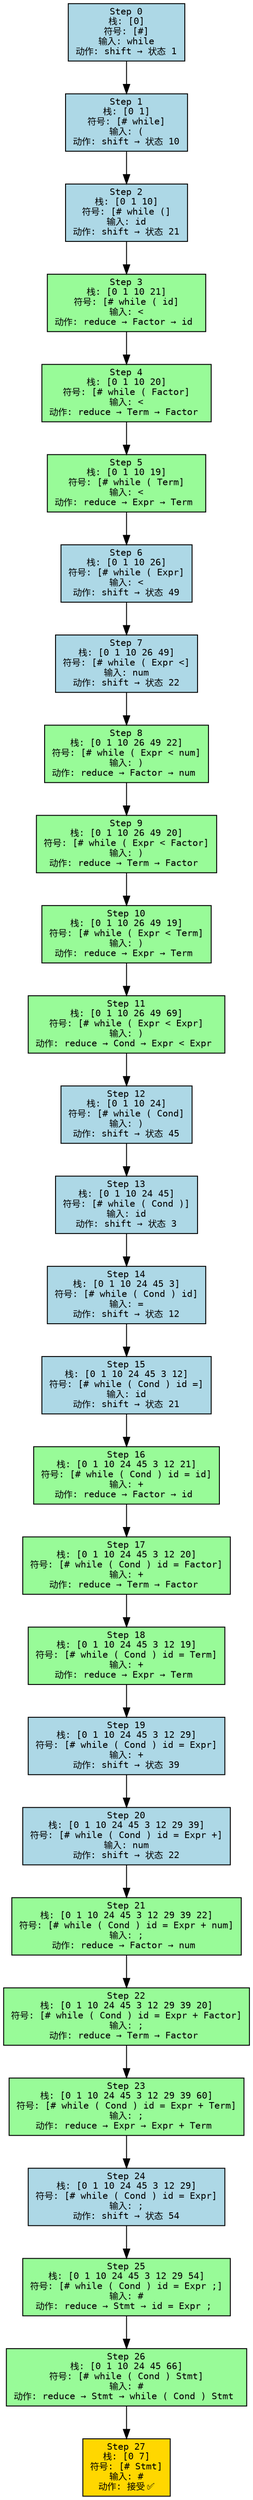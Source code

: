 digraph ParseFlow {
  rankdir=TB;
  node [shape=box, fontname="monospace", fontsize=10];
  edge [fontname="monospace"];
  step0 [label="Step 0\n栈: [0]\n符号: [#]\n输入: while\n动作: shift → 状态 1", style=filled, fillcolor=lightblue];
  step1 [label="Step 1\n栈: [0 1]\n符号: [# while]\n输入: (\n动作: shift → 状态 10", style=filled, fillcolor=lightblue];
  step2 [label="Step 2\n栈: [0 1 10]\n符号: [# while (]\n输入: id\n动作: shift → 状态 21", style=filled, fillcolor=lightblue];
  step3 [label="Step 3\n栈: [0 1 10 21]\n符号: [# while ( id]\n输入: <\n动作: reduce → Factor → id ", style=filled, fillcolor=palegreen];
  step4 [label="Step 4\n栈: [0 1 10 20]\n符号: [# while ( Factor]\n输入: <\n动作: reduce → Term → Factor ", style=filled, fillcolor=palegreen];
  step5 [label="Step 5\n栈: [0 1 10 19]\n符号: [# while ( Term]\n输入: <\n动作: reduce → Expr → Term ", style=filled, fillcolor=palegreen];
  step6 [label="Step 6\n栈: [0 1 10 26]\n符号: [# while ( Expr]\n输入: <\n动作: shift → 状态 49", style=filled, fillcolor=lightblue];
  step7 [label="Step 7\n栈: [0 1 10 26 49]\n符号: [# while ( Expr <]\n输入: num\n动作: shift → 状态 22", style=filled, fillcolor=lightblue];
  step8 [label="Step 8\n栈: [0 1 10 26 49 22]\n符号: [# while ( Expr < num]\n输入: )\n动作: reduce → Factor → num ", style=filled, fillcolor=palegreen];
  step9 [label="Step 9\n栈: [0 1 10 26 49 20]\n符号: [# while ( Expr < Factor]\n输入: )\n动作: reduce → Term → Factor ", style=filled, fillcolor=palegreen];
  step10 [label="Step 10\n栈: [0 1 10 26 49 19]\n符号: [# while ( Expr < Term]\n输入: )\n动作: reduce → Expr → Term ", style=filled, fillcolor=palegreen];
  step11 [label="Step 11\n栈: [0 1 10 26 49 69]\n符号: [# while ( Expr < Expr]\n输入: )\n动作: reduce → Cond → Expr < Expr ", style=filled, fillcolor=palegreen];
  step12 [label="Step 12\n栈: [0 1 10 24]\n符号: [# while ( Cond]\n输入: )\n动作: shift → 状态 45", style=filled, fillcolor=lightblue];
  step13 [label="Step 13\n栈: [0 1 10 24 45]\n符号: [# while ( Cond )]\n输入: id\n动作: shift → 状态 3", style=filled, fillcolor=lightblue];
  step14 [label="Step 14\n栈: [0 1 10 24 45 3]\n符号: [# while ( Cond ) id]\n输入: =\n动作: shift → 状态 12", style=filled, fillcolor=lightblue];
  step15 [label="Step 15\n栈: [0 1 10 24 45 3 12]\n符号: [# while ( Cond ) id =]\n输入: id\n动作: shift → 状态 21", style=filled, fillcolor=lightblue];
  step16 [label="Step 16\n栈: [0 1 10 24 45 3 12 21]\n符号: [# while ( Cond ) id = id]\n输入: +\n动作: reduce → Factor → id ", style=filled, fillcolor=palegreen];
  step17 [label="Step 17\n栈: [0 1 10 24 45 3 12 20]\n符号: [# while ( Cond ) id = Factor]\n输入: +\n动作: reduce → Term → Factor ", style=filled, fillcolor=palegreen];
  step18 [label="Step 18\n栈: [0 1 10 24 45 3 12 19]\n符号: [# while ( Cond ) id = Term]\n输入: +\n动作: reduce → Expr → Term ", style=filled, fillcolor=palegreen];
  step19 [label="Step 19\n栈: [0 1 10 24 45 3 12 29]\n符号: [# while ( Cond ) id = Expr]\n输入: +\n动作: shift → 状态 39", style=filled, fillcolor=lightblue];
  step20 [label="Step 20\n栈: [0 1 10 24 45 3 12 29 39]\n符号: [# while ( Cond ) id = Expr +]\n输入: num\n动作: shift → 状态 22", style=filled, fillcolor=lightblue];
  step21 [label="Step 21\n栈: [0 1 10 24 45 3 12 29 39 22]\n符号: [# while ( Cond ) id = Expr + num]\n输入: ;\n动作: reduce → Factor → num ", style=filled, fillcolor=palegreen];
  step22 [label="Step 22\n栈: [0 1 10 24 45 3 12 29 39 20]\n符号: [# while ( Cond ) id = Expr + Factor]\n输入: ;\n动作: reduce → Term → Factor ", style=filled, fillcolor=palegreen];
  step23 [label="Step 23\n栈: [0 1 10 24 45 3 12 29 39 60]\n符号: [# while ( Cond ) id = Expr + Term]\n输入: ;\n动作: reduce → Expr → Expr + Term ", style=filled, fillcolor=palegreen];
  step24 [label="Step 24\n栈: [0 1 10 24 45 3 12 29]\n符号: [# while ( Cond ) id = Expr]\n输入: ;\n动作: shift → 状态 54", style=filled, fillcolor=lightblue];
  step25 [label="Step 25\n栈: [0 1 10 24 45 3 12 29 54]\n符号: [# while ( Cond ) id = Expr ;]\n输入: #\n动作: reduce → Stmt → id = Expr ; ", style=filled, fillcolor=palegreen];
  step26 [label="Step 26\n栈: [0 1 10 24 45 66]\n符号: [# while ( Cond ) Stmt]\n输入: #\n动作: reduce → Stmt → while ( Cond ) Stmt ", style=filled, fillcolor=palegreen];
  step27 [label="Step 27\n栈: [0 7]\n符号: [# Stmt]\n输入: #\n动作: 接受 ✅", style=filled, fillcolor=gold];
  step0 -> step1;
  step1 -> step2;
  step2 -> step3;
  step3 -> step4;
  step4 -> step5;
  step5 -> step6;
  step6 -> step7;
  step7 -> step8;
  step8 -> step9;
  step9 -> step10;
  step10 -> step11;
  step11 -> step12;
  step12 -> step13;
  step13 -> step14;
  step14 -> step15;
  step15 -> step16;
  step16 -> step17;
  step17 -> step18;
  step18 -> step19;
  step19 -> step20;
  step20 -> step21;
  step21 -> step22;
  step22 -> step23;
  step23 -> step24;
  step24 -> step25;
  step25 -> step26;
  step26 -> step27;
}
